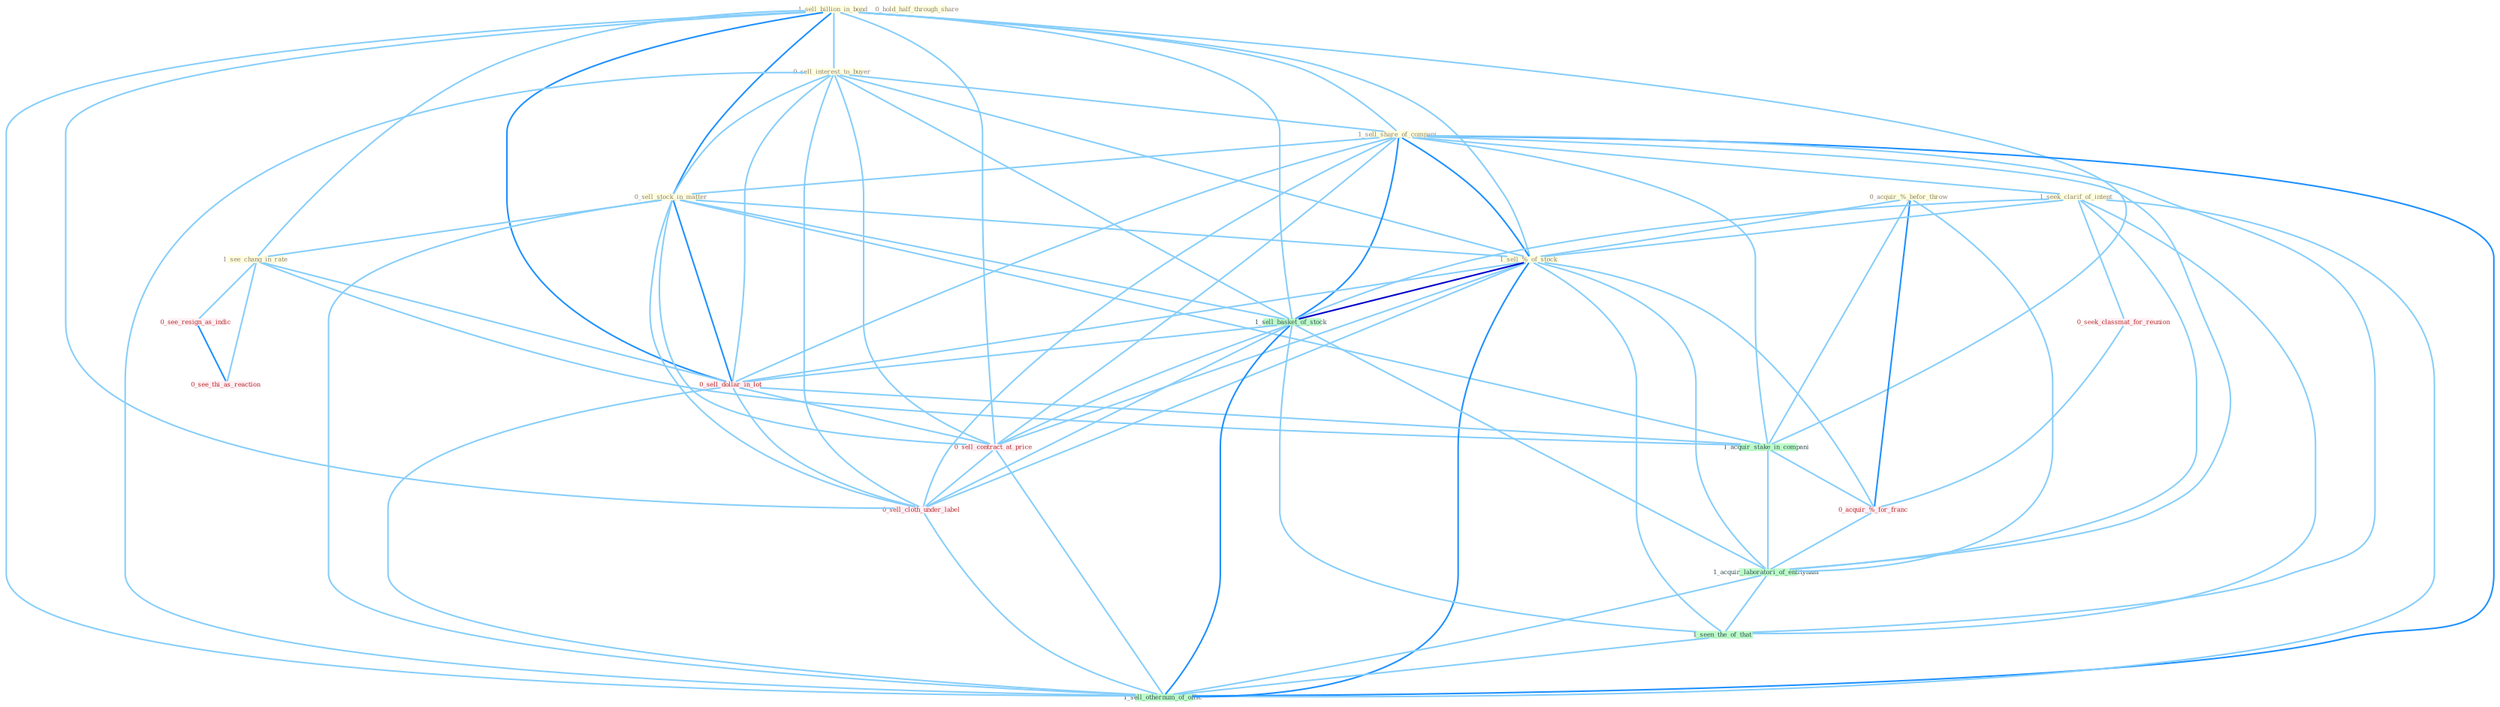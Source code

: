 Graph G{ 
    node
    [shape=polygon,style=filled,width=.5,height=.06,color="#BDFCC9",fixedsize=true,fontsize=4,
    fontcolor="#2f4f4f"];
    {node
    [color="#ffffe0", fontcolor="#8b7d6b"] "1_sell_billion_in_bond " "0_sell_interest_to_buyer " "1_sell_share_of_compani " "0_acquir_%_befor_throw " "0_sell_stock_in_matter " "1_see_chang_in_rate " "1_seek_clarif_of_intent " "0_hold_half_through_share " "1_sell_%_of_stock "}
{node [color="#fff0f5", fontcolor="#b22222"] "0_seek_classmat_for_reunion " "0_sell_dollar_in_lot " "0_see_resign_as_indic " "0_acquir_%_for_franc " "0_sell_contract_at_price " "0_sell_cloth_under_label " "0_see_thi_as_reaction "}
edge [color="#B0E2FF"];

	"1_sell_billion_in_bond " -- "0_sell_interest_to_buyer " [w="1", color="#87cefa" ];
	"1_sell_billion_in_bond " -- "1_sell_share_of_compani " [w="1", color="#87cefa" ];
	"1_sell_billion_in_bond " -- "0_sell_stock_in_matter " [w="2", color="#1e90ff" , len=0.8];
	"1_sell_billion_in_bond " -- "1_see_chang_in_rate " [w="1", color="#87cefa" ];
	"1_sell_billion_in_bond " -- "1_sell_%_of_stock " [w="1", color="#87cefa" ];
	"1_sell_billion_in_bond " -- "1_sell_basket_of_stock " [w="1", color="#87cefa" ];
	"1_sell_billion_in_bond " -- "0_sell_dollar_in_lot " [w="2", color="#1e90ff" , len=0.8];
	"1_sell_billion_in_bond " -- "1_acquir_stake_in_compani " [w="1", color="#87cefa" ];
	"1_sell_billion_in_bond " -- "0_sell_contract_at_price " [w="1", color="#87cefa" ];
	"1_sell_billion_in_bond " -- "0_sell_cloth_under_label " [w="1", color="#87cefa" ];
	"1_sell_billion_in_bond " -- "1_sell_othernum_of_offic " [w="1", color="#87cefa" ];
	"0_sell_interest_to_buyer " -- "1_sell_share_of_compani " [w="1", color="#87cefa" ];
	"0_sell_interest_to_buyer " -- "0_sell_stock_in_matter " [w="1", color="#87cefa" ];
	"0_sell_interest_to_buyer " -- "1_sell_%_of_stock " [w="1", color="#87cefa" ];
	"0_sell_interest_to_buyer " -- "1_sell_basket_of_stock " [w="1", color="#87cefa" ];
	"0_sell_interest_to_buyer " -- "0_sell_dollar_in_lot " [w="1", color="#87cefa" ];
	"0_sell_interest_to_buyer " -- "0_sell_contract_at_price " [w="1", color="#87cefa" ];
	"0_sell_interest_to_buyer " -- "0_sell_cloth_under_label " [w="1", color="#87cefa" ];
	"0_sell_interest_to_buyer " -- "1_sell_othernum_of_offic " [w="1", color="#87cefa" ];
	"1_sell_share_of_compani " -- "0_sell_stock_in_matter " [w="1", color="#87cefa" ];
	"1_sell_share_of_compani " -- "1_seek_clarif_of_intent " [w="1", color="#87cefa" ];
	"1_sell_share_of_compani " -- "1_sell_%_of_stock " [w="2", color="#1e90ff" , len=0.8];
	"1_sell_share_of_compani " -- "1_sell_basket_of_stock " [w="2", color="#1e90ff" , len=0.8];
	"1_sell_share_of_compani " -- "0_sell_dollar_in_lot " [w="1", color="#87cefa" ];
	"1_sell_share_of_compani " -- "1_acquir_stake_in_compani " [w="1", color="#87cefa" ];
	"1_sell_share_of_compani " -- "0_sell_contract_at_price " [w="1", color="#87cefa" ];
	"1_sell_share_of_compani " -- "1_acquir_laboratori_of_entitynam " [w="1", color="#87cefa" ];
	"1_sell_share_of_compani " -- "0_sell_cloth_under_label " [w="1", color="#87cefa" ];
	"1_sell_share_of_compani " -- "1_seen_the_of_that " [w="1", color="#87cefa" ];
	"1_sell_share_of_compani " -- "1_sell_othernum_of_offic " [w="2", color="#1e90ff" , len=0.8];
	"0_acquir_%_befor_throw " -- "1_sell_%_of_stock " [w="1", color="#87cefa" ];
	"0_acquir_%_befor_throw " -- "1_acquir_stake_in_compani " [w="1", color="#87cefa" ];
	"0_acquir_%_befor_throw " -- "0_acquir_%_for_franc " [w="2", color="#1e90ff" , len=0.8];
	"0_acquir_%_befor_throw " -- "1_acquir_laboratori_of_entitynam " [w="1", color="#87cefa" ];
	"0_sell_stock_in_matter " -- "1_see_chang_in_rate " [w="1", color="#87cefa" ];
	"0_sell_stock_in_matter " -- "1_sell_%_of_stock " [w="1", color="#87cefa" ];
	"0_sell_stock_in_matter " -- "1_sell_basket_of_stock " [w="1", color="#87cefa" ];
	"0_sell_stock_in_matter " -- "0_sell_dollar_in_lot " [w="2", color="#1e90ff" , len=0.8];
	"0_sell_stock_in_matter " -- "1_acquir_stake_in_compani " [w="1", color="#87cefa" ];
	"0_sell_stock_in_matter " -- "0_sell_contract_at_price " [w="1", color="#87cefa" ];
	"0_sell_stock_in_matter " -- "0_sell_cloth_under_label " [w="1", color="#87cefa" ];
	"0_sell_stock_in_matter " -- "1_sell_othernum_of_offic " [w="1", color="#87cefa" ];
	"1_see_chang_in_rate " -- "0_sell_dollar_in_lot " [w="1", color="#87cefa" ];
	"1_see_chang_in_rate " -- "0_see_resign_as_indic " [w="1", color="#87cefa" ];
	"1_see_chang_in_rate " -- "1_acquir_stake_in_compani " [w="1", color="#87cefa" ];
	"1_see_chang_in_rate " -- "0_see_thi_as_reaction " [w="1", color="#87cefa" ];
	"1_seek_clarif_of_intent " -- "1_sell_%_of_stock " [w="1", color="#87cefa" ];
	"1_seek_clarif_of_intent " -- "0_seek_classmat_for_reunion " [w="1", color="#87cefa" ];
	"1_seek_clarif_of_intent " -- "1_sell_basket_of_stock " [w="1", color="#87cefa" ];
	"1_seek_clarif_of_intent " -- "1_acquir_laboratori_of_entitynam " [w="1", color="#87cefa" ];
	"1_seek_clarif_of_intent " -- "1_seen_the_of_that " [w="1", color="#87cefa" ];
	"1_seek_clarif_of_intent " -- "1_sell_othernum_of_offic " [w="1", color="#87cefa" ];
	"1_sell_%_of_stock " -- "1_sell_basket_of_stock " [w="3", color="#0000cd" , len=0.6];
	"1_sell_%_of_stock " -- "0_sell_dollar_in_lot " [w="1", color="#87cefa" ];
	"1_sell_%_of_stock " -- "0_acquir_%_for_franc " [w="1", color="#87cefa" ];
	"1_sell_%_of_stock " -- "0_sell_contract_at_price " [w="1", color="#87cefa" ];
	"1_sell_%_of_stock " -- "1_acquir_laboratori_of_entitynam " [w="1", color="#87cefa" ];
	"1_sell_%_of_stock " -- "0_sell_cloth_under_label " [w="1", color="#87cefa" ];
	"1_sell_%_of_stock " -- "1_seen_the_of_that " [w="1", color="#87cefa" ];
	"1_sell_%_of_stock " -- "1_sell_othernum_of_offic " [w="2", color="#1e90ff" , len=0.8];
	"0_seek_classmat_for_reunion " -- "0_acquir_%_for_franc " [w="1", color="#87cefa" ];
	"1_sell_basket_of_stock " -- "0_sell_dollar_in_lot " [w="1", color="#87cefa" ];
	"1_sell_basket_of_stock " -- "0_sell_contract_at_price " [w="1", color="#87cefa" ];
	"1_sell_basket_of_stock " -- "1_acquir_laboratori_of_entitynam " [w="1", color="#87cefa" ];
	"1_sell_basket_of_stock " -- "0_sell_cloth_under_label " [w="1", color="#87cefa" ];
	"1_sell_basket_of_stock " -- "1_seen_the_of_that " [w="1", color="#87cefa" ];
	"1_sell_basket_of_stock " -- "1_sell_othernum_of_offic " [w="2", color="#1e90ff" , len=0.8];
	"0_sell_dollar_in_lot " -- "1_acquir_stake_in_compani " [w="1", color="#87cefa" ];
	"0_sell_dollar_in_lot " -- "0_sell_contract_at_price " [w="1", color="#87cefa" ];
	"0_sell_dollar_in_lot " -- "0_sell_cloth_under_label " [w="1", color="#87cefa" ];
	"0_sell_dollar_in_lot " -- "1_sell_othernum_of_offic " [w="1", color="#87cefa" ];
	"0_see_resign_as_indic " -- "0_see_thi_as_reaction " [w="2", color="#1e90ff" , len=0.8];
	"1_acquir_stake_in_compani " -- "0_acquir_%_for_franc " [w="1", color="#87cefa" ];
	"1_acquir_stake_in_compani " -- "1_acquir_laboratori_of_entitynam " [w="1", color="#87cefa" ];
	"0_acquir_%_for_franc " -- "1_acquir_laboratori_of_entitynam " [w="1", color="#87cefa" ];
	"0_sell_contract_at_price " -- "0_sell_cloth_under_label " [w="1", color="#87cefa" ];
	"0_sell_contract_at_price " -- "1_sell_othernum_of_offic " [w="1", color="#87cefa" ];
	"1_acquir_laboratori_of_entitynam " -- "1_seen_the_of_that " [w="1", color="#87cefa" ];
	"1_acquir_laboratori_of_entitynam " -- "1_sell_othernum_of_offic " [w="1", color="#87cefa" ];
	"0_sell_cloth_under_label " -- "1_sell_othernum_of_offic " [w="1", color="#87cefa" ];
	"1_seen_the_of_that " -- "1_sell_othernum_of_offic " [w="1", color="#87cefa" ];
}